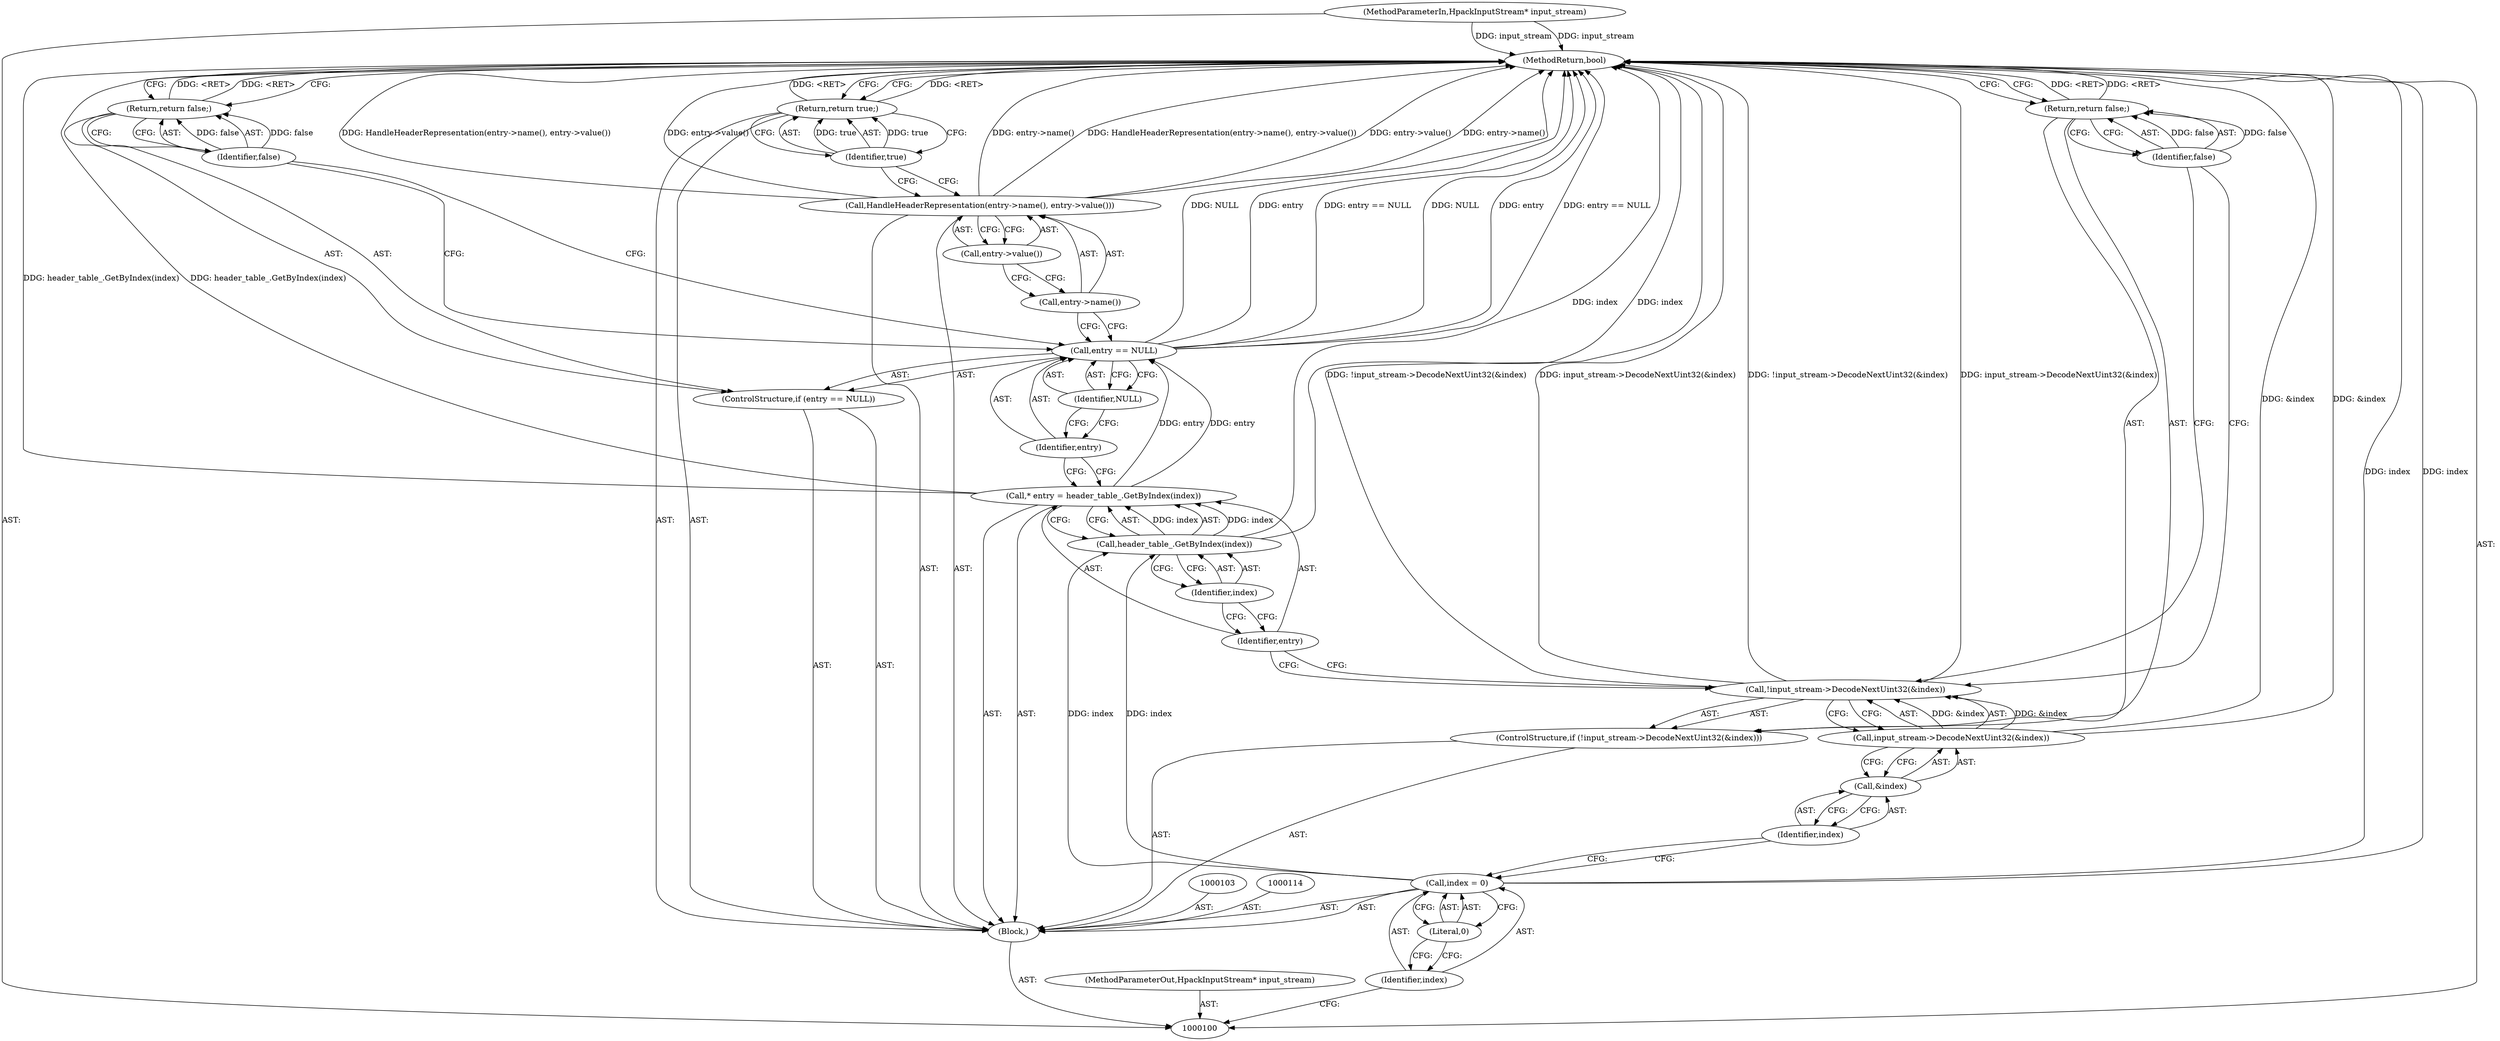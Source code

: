 digraph "1_Chrome_37f06e622f3122a0f456fa8017d832f7e08b7457" {
"1000130" [label="(MethodReturn,bool)"];
"1000101" [label="(MethodParameterIn,HpackInputStream* input_stream)"];
"1000176" [label="(MethodParameterOut,HpackInputStream* input_stream)"];
"1000102" [label="(Block,)"];
"1000125" [label="(Call,HandleHeaderRepresentation(entry->name(), entry->value()))"];
"1000126" [label="(Call,entry->name())"];
"1000127" [label="(Call,entry->value())"];
"1000128" [label="(Return,return true;)"];
"1000129" [label="(Identifier,true)"];
"1000106" [label="(Literal,0)"];
"1000104" [label="(Call,index = 0)"];
"1000105" [label="(Identifier,index)"];
"1000107" [label="(ControlStructure,if (!input_stream->DecodeNextUint32(&index)))"];
"1000110" [label="(Call,&index)"];
"1000111" [label="(Identifier,index)"];
"1000108" [label="(Call,!input_stream->DecodeNextUint32(&index))"];
"1000109" [label="(Call,input_stream->DecodeNextUint32(&index))"];
"1000113" [label="(Identifier,false)"];
"1000112" [label="(Return,return false;)"];
"1000115" [label="(Call,* entry = header_table_.GetByIndex(index))"];
"1000116" [label="(Identifier,entry)"];
"1000117" [label="(Call,header_table_.GetByIndex(index))"];
"1000118" [label="(Identifier,index)"];
"1000122" [label="(Identifier,NULL)"];
"1000119" [label="(ControlStructure,if (entry == NULL))"];
"1000120" [label="(Call,entry == NULL)"];
"1000121" [label="(Identifier,entry)"];
"1000124" [label="(Identifier,false)"];
"1000123" [label="(Return,return false;)"];
"1000130" -> "1000100"  [label="AST: "];
"1000130" -> "1000112"  [label="CFG: "];
"1000130" -> "1000123"  [label="CFG: "];
"1000130" -> "1000128"  [label="CFG: "];
"1000112" -> "1000130"  [label="DDG: <RET>"];
"1000115" -> "1000130"  [label="DDG: header_table_.GetByIndex(index)"];
"1000125" -> "1000130"  [label="DDG: entry->name()"];
"1000125" -> "1000130"  [label="DDG: HandleHeaderRepresentation(entry->name(), entry->value())"];
"1000125" -> "1000130"  [label="DDG: entry->value()"];
"1000108" -> "1000130"  [label="DDG: !input_stream->DecodeNextUint32(&index)"];
"1000108" -> "1000130"  [label="DDG: input_stream->DecodeNextUint32(&index)"];
"1000104" -> "1000130"  [label="DDG: index"];
"1000117" -> "1000130"  [label="DDG: index"];
"1000120" -> "1000130"  [label="DDG: NULL"];
"1000120" -> "1000130"  [label="DDG: entry"];
"1000120" -> "1000130"  [label="DDG: entry == NULL"];
"1000101" -> "1000130"  [label="DDG: input_stream"];
"1000109" -> "1000130"  [label="DDG: &index"];
"1000128" -> "1000130"  [label="DDG: <RET>"];
"1000123" -> "1000130"  [label="DDG: <RET>"];
"1000101" -> "1000100"  [label="AST: "];
"1000101" -> "1000130"  [label="DDG: input_stream"];
"1000176" -> "1000100"  [label="AST: "];
"1000102" -> "1000100"  [label="AST: "];
"1000103" -> "1000102"  [label="AST: "];
"1000104" -> "1000102"  [label="AST: "];
"1000107" -> "1000102"  [label="AST: "];
"1000114" -> "1000102"  [label="AST: "];
"1000115" -> "1000102"  [label="AST: "];
"1000119" -> "1000102"  [label="AST: "];
"1000125" -> "1000102"  [label="AST: "];
"1000128" -> "1000102"  [label="AST: "];
"1000125" -> "1000102"  [label="AST: "];
"1000125" -> "1000127"  [label="CFG: "];
"1000126" -> "1000125"  [label="AST: "];
"1000127" -> "1000125"  [label="AST: "];
"1000129" -> "1000125"  [label="CFG: "];
"1000125" -> "1000130"  [label="DDG: entry->name()"];
"1000125" -> "1000130"  [label="DDG: HandleHeaderRepresentation(entry->name(), entry->value())"];
"1000125" -> "1000130"  [label="DDG: entry->value()"];
"1000126" -> "1000125"  [label="AST: "];
"1000126" -> "1000120"  [label="CFG: "];
"1000127" -> "1000126"  [label="CFG: "];
"1000127" -> "1000125"  [label="AST: "];
"1000127" -> "1000126"  [label="CFG: "];
"1000125" -> "1000127"  [label="CFG: "];
"1000128" -> "1000102"  [label="AST: "];
"1000128" -> "1000129"  [label="CFG: "];
"1000129" -> "1000128"  [label="AST: "];
"1000130" -> "1000128"  [label="CFG: "];
"1000128" -> "1000130"  [label="DDG: <RET>"];
"1000129" -> "1000128"  [label="DDG: true"];
"1000129" -> "1000128"  [label="AST: "];
"1000129" -> "1000125"  [label="CFG: "];
"1000128" -> "1000129"  [label="CFG: "];
"1000129" -> "1000128"  [label="DDG: true"];
"1000106" -> "1000104"  [label="AST: "];
"1000106" -> "1000105"  [label="CFG: "];
"1000104" -> "1000106"  [label="CFG: "];
"1000104" -> "1000102"  [label="AST: "];
"1000104" -> "1000106"  [label="CFG: "];
"1000105" -> "1000104"  [label="AST: "];
"1000106" -> "1000104"  [label="AST: "];
"1000111" -> "1000104"  [label="CFG: "];
"1000104" -> "1000130"  [label="DDG: index"];
"1000104" -> "1000117"  [label="DDG: index"];
"1000105" -> "1000104"  [label="AST: "];
"1000105" -> "1000100"  [label="CFG: "];
"1000106" -> "1000105"  [label="CFG: "];
"1000107" -> "1000102"  [label="AST: "];
"1000108" -> "1000107"  [label="AST: "];
"1000112" -> "1000107"  [label="AST: "];
"1000110" -> "1000109"  [label="AST: "];
"1000110" -> "1000111"  [label="CFG: "];
"1000111" -> "1000110"  [label="AST: "];
"1000109" -> "1000110"  [label="CFG: "];
"1000111" -> "1000110"  [label="AST: "];
"1000111" -> "1000104"  [label="CFG: "];
"1000110" -> "1000111"  [label="CFG: "];
"1000108" -> "1000107"  [label="AST: "];
"1000108" -> "1000109"  [label="CFG: "];
"1000109" -> "1000108"  [label="AST: "];
"1000113" -> "1000108"  [label="CFG: "];
"1000116" -> "1000108"  [label="CFG: "];
"1000108" -> "1000130"  [label="DDG: !input_stream->DecodeNextUint32(&index)"];
"1000108" -> "1000130"  [label="DDG: input_stream->DecodeNextUint32(&index)"];
"1000109" -> "1000108"  [label="DDG: &index"];
"1000109" -> "1000108"  [label="AST: "];
"1000109" -> "1000110"  [label="CFG: "];
"1000110" -> "1000109"  [label="AST: "];
"1000108" -> "1000109"  [label="CFG: "];
"1000109" -> "1000130"  [label="DDG: &index"];
"1000109" -> "1000108"  [label="DDG: &index"];
"1000113" -> "1000112"  [label="AST: "];
"1000113" -> "1000108"  [label="CFG: "];
"1000112" -> "1000113"  [label="CFG: "];
"1000113" -> "1000112"  [label="DDG: false"];
"1000112" -> "1000107"  [label="AST: "];
"1000112" -> "1000113"  [label="CFG: "];
"1000113" -> "1000112"  [label="AST: "];
"1000130" -> "1000112"  [label="CFG: "];
"1000112" -> "1000130"  [label="DDG: <RET>"];
"1000113" -> "1000112"  [label="DDG: false"];
"1000115" -> "1000102"  [label="AST: "];
"1000115" -> "1000117"  [label="CFG: "];
"1000116" -> "1000115"  [label="AST: "];
"1000117" -> "1000115"  [label="AST: "];
"1000121" -> "1000115"  [label="CFG: "];
"1000115" -> "1000130"  [label="DDG: header_table_.GetByIndex(index)"];
"1000117" -> "1000115"  [label="DDG: index"];
"1000115" -> "1000120"  [label="DDG: entry"];
"1000116" -> "1000115"  [label="AST: "];
"1000116" -> "1000108"  [label="CFG: "];
"1000118" -> "1000116"  [label="CFG: "];
"1000117" -> "1000115"  [label="AST: "];
"1000117" -> "1000118"  [label="CFG: "];
"1000118" -> "1000117"  [label="AST: "];
"1000115" -> "1000117"  [label="CFG: "];
"1000117" -> "1000130"  [label="DDG: index"];
"1000117" -> "1000115"  [label="DDG: index"];
"1000104" -> "1000117"  [label="DDG: index"];
"1000118" -> "1000117"  [label="AST: "];
"1000118" -> "1000116"  [label="CFG: "];
"1000117" -> "1000118"  [label="CFG: "];
"1000122" -> "1000120"  [label="AST: "];
"1000122" -> "1000121"  [label="CFG: "];
"1000120" -> "1000122"  [label="CFG: "];
"1000119" -> "1000102"  [label="AST: "];
"1000120" -> "1000119"  [label="AST: "];
"1000123" -> "1000119"  [label="AST: "];
"1000120" -> "1000119"  [label="AST: "];
"1000120" -> "1000122"  [label="CFG: "];
"1000121" -> "1000120"  [label="AST: "];
"1000122" -> "1000120"  [label="AST: "];
"1000124" -> "1000120"  [label="CFG: "];
"1000126" -> "1000120"  [label="CFG: "];
"1000120" -> "1000130"  [label="DDG: NULL"];
"1000120" -> "1000130"  [label="DDG: entry"];
"1000120" -> "1000130"  [label="DDG: entry == NULL"];
"1000115" -> "1000120"  [label="DDG: entry"];
"1000121" -> "1000120"  [label="AST: "];
"1000121" -> "1000115"  [label="CFG: "];
"1000122" -> "1000121"  [label="CFG: "];
"1000124" -> "1000123"  [label="AST: "];
"1000124" -> "1000120"  [label="CFG: "];
"1000123" -> "1000124"  [label="CFG: "];
"1000124" -> "1000123"  [label="DDG: false"];
"1000123" -> "1000119"  [label="AST: "];
"1000123" -> "1000124"  [label="CFG: "];
"1000124" -> "1000123"  [label="AST: "];
"1000130" -> "1000123"  [label="CFG: "];
"1000123" -> "1000130"  [label="DDG: <RET>"];
"1000124" -> "1000123"  [label="DDG: false"];
}
